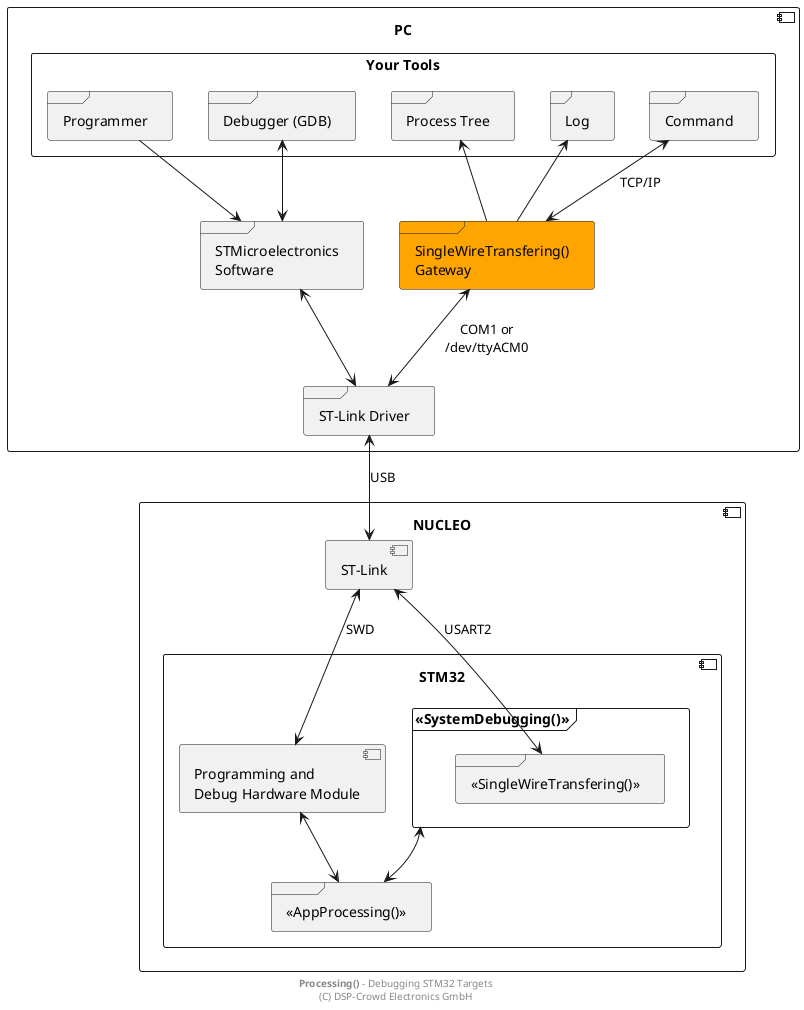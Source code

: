 
@startuml

' skinparam linetype ortho
' scale 0.6

component PC as pPc {

	rectangle "Your Tools" as pTools {

		frame "Programmer" as pProg
		frame "Debugger (GDB)" as pDbg

		frame "Process Tree" as pTree
		frame "Log" as pLog
		frame "Command" as pCmd
		' frame "Custom\nChannels" as pCustom
	}

	frame "SingleWireTransfering()\nGateway" as pGw #orange
	frame "STMicroelectronics\nSoftware" as pStSw

	frame "ST-Link Driver" as pDrv

	pProg --> pStSw
	pDbg <--> pStSw

	pTree <-- pGw
	pLog <-- pGw
	pCmd <--> pGw : "TCP/IP"
	' pCustom <--> pGw

	pStSw <--> pDrv
	pGw <--> pDrv : "COM1 or\n/dev/ttyACM0"

	pStSw -r[hidden]- pGw
}

component "NUCLEO" as pNuc {

	component "STM32" {

		component "Programming and\nDebug Hardware Module" as pHwDbg

		frame "<<SystemDebugging()>>" as pSysDbg {
			frame "<<SingleWireTransfering()>>" as pSwt
		}

		frame "<<AppProcessing()>>" as pApp

		pHwDbg <--> pApp
		pSysDbg <--> pApp
	}

	component "ST-Link" as pStLink

	pStLink <--> pHwDbg : SWD
	pStLink <--> pSwt : USART2
}

pDrv <--> pStLink : USB

footer **Processing()** - Debugging STM32 Targets\n(C) DSP-Crowd Electronics GmbH

@enduml

